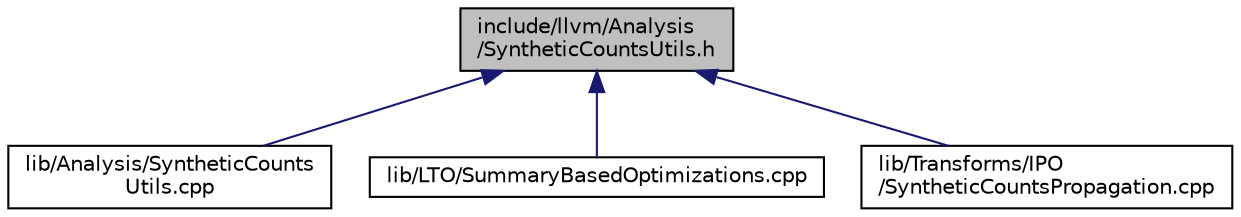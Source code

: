 digraph "include/llvm/Analysis/SyntheticCountsUtils.h"
{
 // LATEX_PDF_SIZE
  bgcolor="transparent";
  edge [fontname="Helvetica",fontsize="10",labelfontname="Helvetica",labelfontsize="10"];
  node [fontname="Helvetica",fontsize="10",shape="box"];
  Node1 [label="include/llvm/Analysis\l/SyntheticCountsUtils.h",height=0.2,width=0.4,color="black", fillcolor="grey75", style="filled", fontcolor="black",tooltip=" "];
  Node1 -> Node2 [dir="back",color="midnightblue",fontsize="10",style="solid",fontname="Helvetica"];
  Node2 [label="lib/Analysis/SyntheticCounts\lUtils.cpp",height=0.2,width=0.4,color="black",URL="$SyntheticCountsUtils_8cpp.html",tooltip=" "];
  Node1 -> Node3 [dir="back",color="midnightblue",fontsize="10",style="solid",fontname="Helvetica"];
  Node3 [label="lib/LTO/SummaryBasedOptimizations.cpp",height=0.2,width=0.4,color="black",URL="$SummaryBasedOptimizations_8cpp.html",tooltip=" "];
  Node1 -> Node4 [dir="back",color="midnightblue",fontsize="10",style="solid",fontname="Helvetica"];
  Node4 [label="lib/Transforms/IPO\l/SyntheticCountsPropagation.cpp",height=0.2,width=0.4,color="black",URL="$SyntheticCountsPropagation_8cpp.html",tooltip=" "];
}
